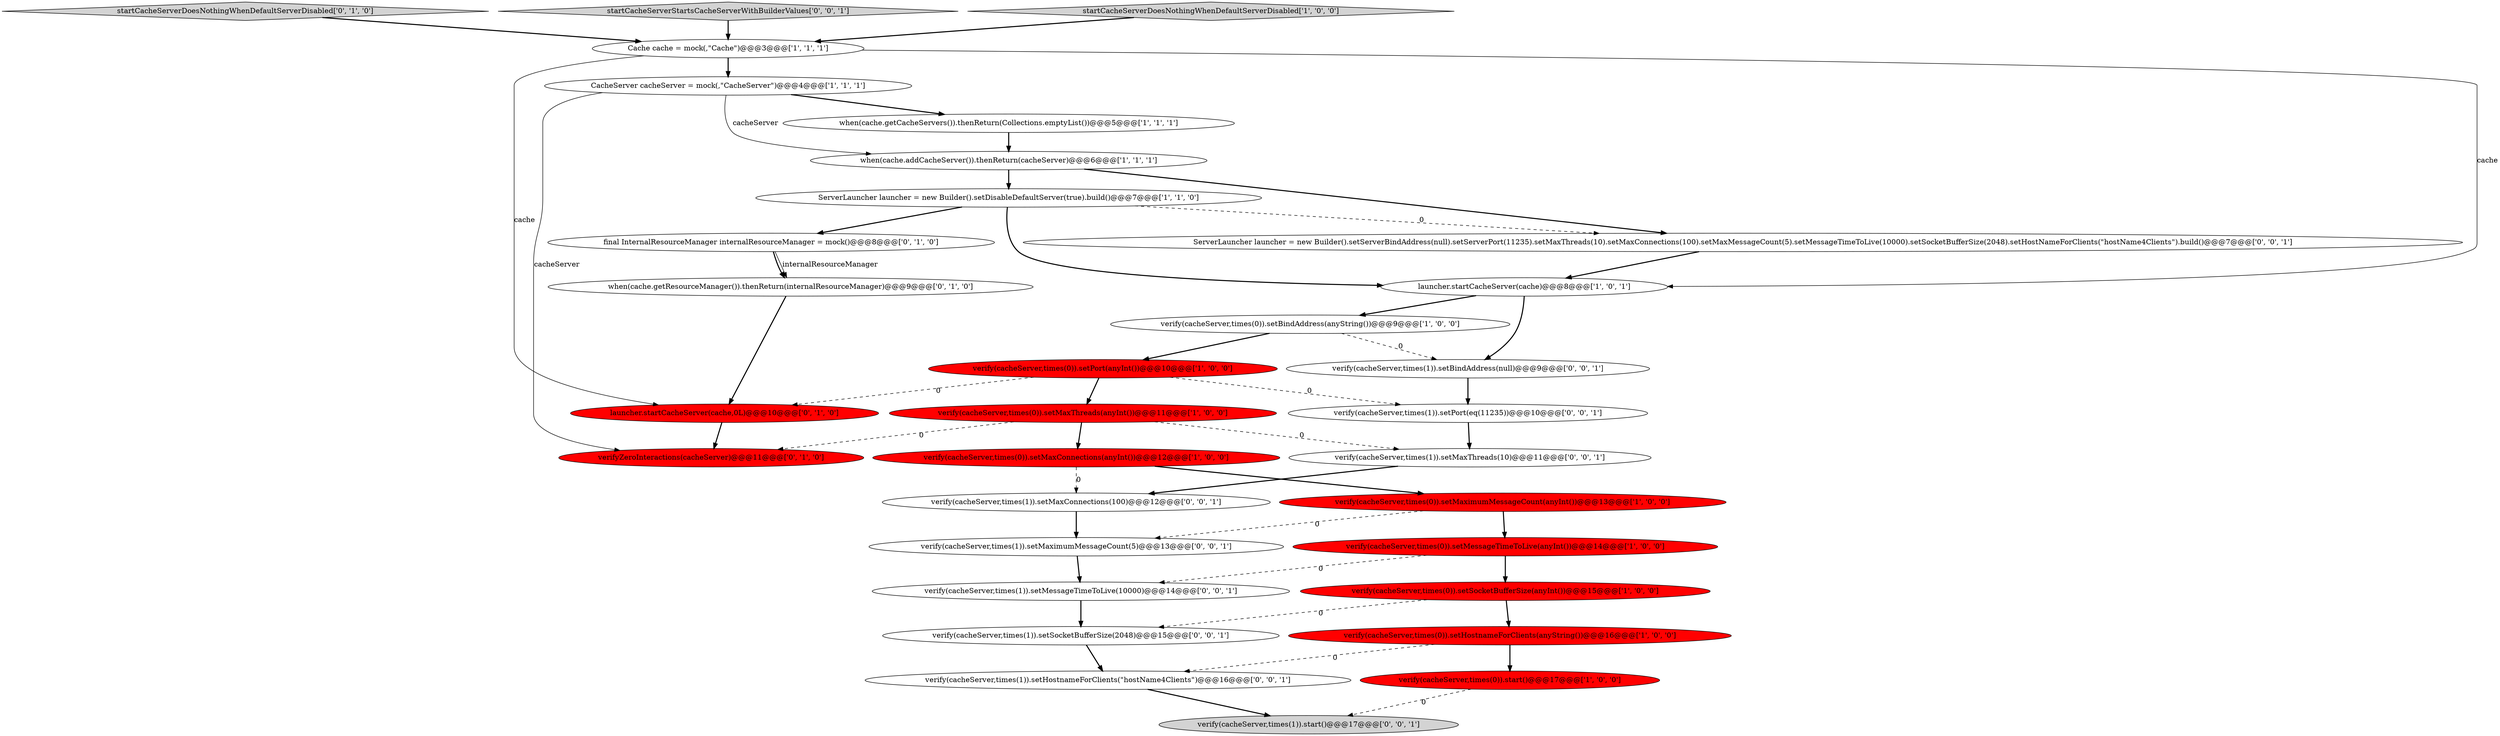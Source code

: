digraph {
7 [style = filled, label = "verify(cacheServer,times(0)).setPort(anyInt())@@@10@@@['1', '0', '0']", fillcolor = red, shape = ellipse image = "AAA1AAABBB1BBB"];
10 [style = filled, label = "when(cache.addCacheServer()).thenReturn(cacheServer)@@@6@@@['1', '1', '1']", fillcolor = white, shape = ellipse image = "AAA0AAABBB1BBB"];
14 [style = filled, label = "verify(cacheServer,times(0)).setHostnameForClients(anyString())@@@16@@@['1', '0', '0']", fillcolor = red, shape = ellipse image = "AAA1AAABBB1BBB"];
26 [style = filled, label = "verify(cacheServer,times(1)).setHostnameForClients(\"hostName4Clients\")@@@16@@@['0', '0', '1']", fillcolor = white, shape = ellipse image = "AAA0AAABBB3BBB"];
23 [style = filled, label = "verify(cacheServer,times(1)).setMaxThreads(10)@@@11@@@['0', '0', '1']", fillcolor = white, shape = ellipse image = "AAA0AAABBB3BBB"];
1 [style = filled, label = "Cache cache = mock(,\"Cache\")@@@3@@@['1', '1', '1']", fillcolor = white, shape = ellipse image = "AAA0AAABBB1BBB"];
18 [style = filled, label = "startCacheServerDoesNothingWhenDefaultServerDisabled['0', '1', '0']", fillcolor = lightgray, shape = diamond image = "AAA0AAABBB2BBB"];
0 [style = filled, label = "verify(cacheServer,times(0)).setMessageTimeToLive(anyInt())@@@14@@@['1', '0', '0']", fillcolor = red, shape = ellipse image = "AAA1AAABBB1BBB"];
9 [style = filled, label = "verify(cacheServer,times(0)).setSocketBufferSize(anyInt())@@@15@@@['1', '0', '0']", fillcolor = red, shape = ellipse image = "AAA1AAABBB1BBB"];
2 [style = filled, label = "ServerLauncher launcher = new Builder().setDisableDefaultServer(true).build()@@@7@@@['1', '1', '0']", fillcolor = white, shape = ellipse image = "AAA0AAABBB1BBB"];
3 [style = filled, label = "when(cache.getCacheServers()).thenReturn(Collections.emptyList())@@@5@@@['1', '1', '1']", fillcolor = white, shape = ellipse image = "AAA0AAABBB1BBB"];
27 [style = filled, label = "verify(cacheServer,times(1)).setSocketBufferSize(2048)@@@15@@@['0', '0', '1']", fillcolor = white, shape = ellipse image = "AAA0AAABBB3BBB"];
21 [style = filled, label = "ServerLauncher launcher = new Builder().setServerBindAddress(null).setServerPort(11235).setMaxThreads(10).setMaxConnections(100).setMaxMessageCount(5).setMessageTimeToLive(10000).setSocketBufferSize(2048).setHostNameForClients(\"hostName4Clients\").build()@@@7@@@['0', '0', '1']", fillcolor = white, shape = ellipse image = "AAA0AAABBB3BBB"];
12 [style = filled, label = "verify(cacheServer,times(0)).setMaxConnections(anyInt())@@@12@@@['1', '0', '0']", fillcolor = red, shape = ellipse image = "AAA1AAABBB1BBB"];
29 [style = filled, label = "verify(cacheServer,times(1)).setBindAddress(null)@@@9@@@['0', '0', '1']", fillcolor = white, shape = ellipse image = "AAA0AAABBB3BBB"];
15 [style = filled, label = "verify(cacheServer,times(0)).start()@@@17@@@['1', '0', '0']", fillcolor = red, shape = ellipse image = "AAA1AAABBB1BBB"];
6 [style = filled, label = "CacheServer cacheServer = mock(,\"CacheServer\")@@@4@@@['1', '1', '1']", fillcolor = white, shape = ellipse image = "AAA0AAABBB1BBB"];
28 [style = filled, label = "verify(cacheServer,times(1)).setMaximumMessageCount(5)@@@13@@@['0', '0', '1']", fillcolor = white, shape = ellipse image = "AAA0AAABBB3BBB"];
5 [style = filled, label = "launcher.startCacheServer(cache)@@@8@@@['1', '0', '1']", fillcolor = white, shape = ellipse image = "AAA0AAABBB1BBB"];
22 [style = filled, label = "startCacheServerStartsCacheServerWithBuilderValues['0', '0', '1']", fillcolor = lightgray, shape = diamond image = "AAA0AAABBB3BBB"];
8 [style = filled, label = "verify(cacheServer,times(0)).setMaximumMessageCount(anyInt())@@@13@@@['1', '0', '0']", fillcolor = red, shape = ellipse image = "AAA1AAABBB1BBB"];
25 [style = filled, label = "verify(cacheServer,times(1)).start()@@@17@@@['0', '0', '1']", fillcolor = lightgray, shape = ellipse image = "AAA0AAABBB3BBB"];
19 [style = filled, label = "launcher.startCacheServer(cache,0L)@@@10@@@['0', '1', '0']", fillcolor = red, shape = ellipse image = "AAA1AAABBB2BBB"];
16 [style = filled, label = "final InternalResourceManager internalResourceManager = mock()@@@8@@@['0', '1', '0']", fillcolor = white, shape = ellipse image = "AAA0AAABBB2BBB"];
20 [style = filled, label = "when(cache.getResourceManager()).thenReturn(internalResourceManager)@@@9@@@['0', '1', '0']", fillcolor = white, shape = ellipse image = "AAA0AAABBB2BBB"];
17 [style = filled, label = "verifyZeroInteractions(cacheServer)@@@11@@@['0', '1', '0']", fillcolor = red, shape = ellipse image = "AAA1AAABBB2BBB"];
11 [style = filled, label = "startCacheServerDoesNothingWhenDefaultServerDisabled['1', '0', '0']", fillcolor = lightgray, shape = diamond image = "AAA0AAABBB1BBB"];
24 [style = filled, label = "verify(cacheServer,times(1)).setMaxConnections(100)@@@12@@@['0', '0', '1']", fillcolor = white, shape = ellipse image = "AAA0AAABBB3BBB"];
13 [style = filled, label = "verify(cacheServer,times(0)).setMaxThreads(anyInt())@@@11@@@['1', '0', '0']", fillcolor = red, shape = ellipse image = "AAA1AAABBB1BBB"];
31 [style = filled, label = "verify(cacheServer,times(1)).setPort(eq(11235))@@@10@@@['0', '0', '1']", fillcolor = white, shape = ellipse image = "AAA0AAABBB3BBB"];
4 [style = filled, label = "verify(cacheServer,times(0)).setBindAddress(anyString())@@@9@@@['1', '0', '0']", fillcolor = white, shape = ellipse image = "AAA0AAABBB1BBB"];
30 [style = filled, label = "verify(cacheServer,times(1)).setMessageTimeToLive(10000)@@@14@@@['0', '0', '1']", fillcolor = white, shape = ellipse image = "AAA0AAABBB3BBB"];
7->13 [style = bold, label=""];
5->29 [style = bold, label=""];
6->3 [style = bold, label=""];
24->28 [style = bold, label=""];
0->9 [style = bold, label=""];
6->10 [style = solid, label="cacheServer"];
31->23 [style = bold, label=""];
7->31 [style = dashed, label="0"];
28->30 [style = bold, label=""];
11->1 [style = bold, label=""];
29->31 [style = bold, label=""];
26->25 [style = bold, label=""];
30->27 [style = bold, label=""];
13->17 [style = dashed, label="0"];
9->27 [style = dashed, label="0"];
19->17 [style = bold, label=""];
10->21 [style = bold, label=""];
8->28 [style = dashed, label="0"];
13->23 [style = dashed, label="0"];
4->7 [style = bold, label=""];
14->26 [style = dashed, label="0"];
8->0 [style = bold, label=""];
3->10 [style = bold, label=""];
21->5 [style = bold, label=""];
23->24 [style = bold, label=""];
1->19 [style = solid, label="cache"];
1->6 [style = bold, label=""];
13->12 [style = bold, label=""];
1->5 [style = solid, label="cache"];
15->25 [style = dashed, label="0"];
18->1 [style = bold, label=""];
2->21 [style = dashed, label="0"];
7->19 [style = dashed, label="0"];
6->17 [style = solid, label="cacheServer"];
12->8 [style = bold, label=""];
12->24 [style = dashed, label="0"];
5->4 [style = bold, label=""];
0->30 [style = dashed, label="0"];
9->14 [style = bold, label=""];
16->20 [style = solid, label="internalResourceManager"];
10->2 [style = bold, label=""];
14->15 [style = bold, label=""];
22->1 [style = bold, label=""];
4->29 [style = dashed, label="0"];
20->19 [style = bold, label=""];
16->20 [style = bold, label=""];
2->5 [style = bold, label=""];
27->26 [style = bold, label=""];
2->16 [style = bold, label=""];
}
